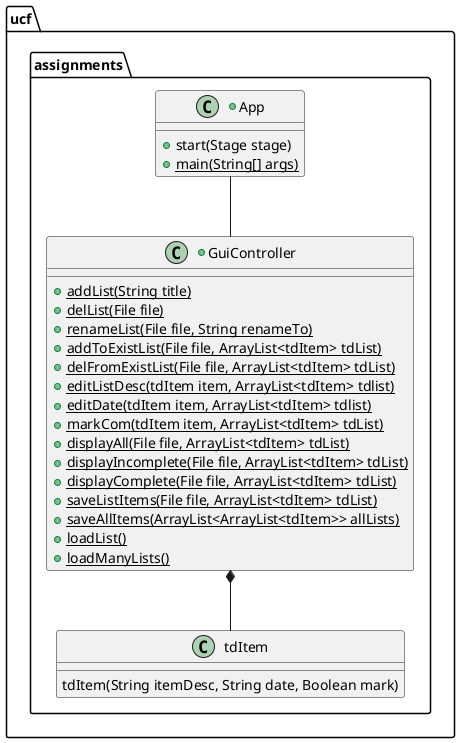 @startuml
'https://plantuml.com/class-diagram

package ucf.assignments{

    GuiController *-- tdItem
    App -- GuiController

    +Class App{
    +start(Stage stage)
    +{static}main(String[] args)
    }

    Class tdItem{
        tdItem(String itemDesc, String date, Boolean mark)
    }

    +Class GuiController{
        +{static}addList(String title)
        +{static}delList(File file)
        +{static}renameList(File file, String renameTo)
        +{static}addToExistList(File file, ArrayList<tdItem> tdList)
        +{static}delFromExistList(File file, ArrayList<tdItem> tdList)
        +{static}editListDesc(tdItem item, ArrayList<tdItem> tdlist)
        +{static}editDate(tdItem item, ArrayList<tdItem> tdlist)
        +{static}markCom(tdItem item, ArrayList<tdItem> tdList)
        +{static}displayAll(File file, ArrayList<tdItem> tdList)
        +{static}displayIncomplete(File file, ArrayList<tdItem> tdList)
        +{static}displayComplete(File file, ArrayList<tdItem> tdList)
        +{static}saveListItems(File file, ArrayList<tdItem> tdList)
        +{static}saveAllItems(ArrayList<ArrayList<tdItem>> allLists)
        +{static}loadList()
        +{static}loadManyLists()
    }
}
@enduml
